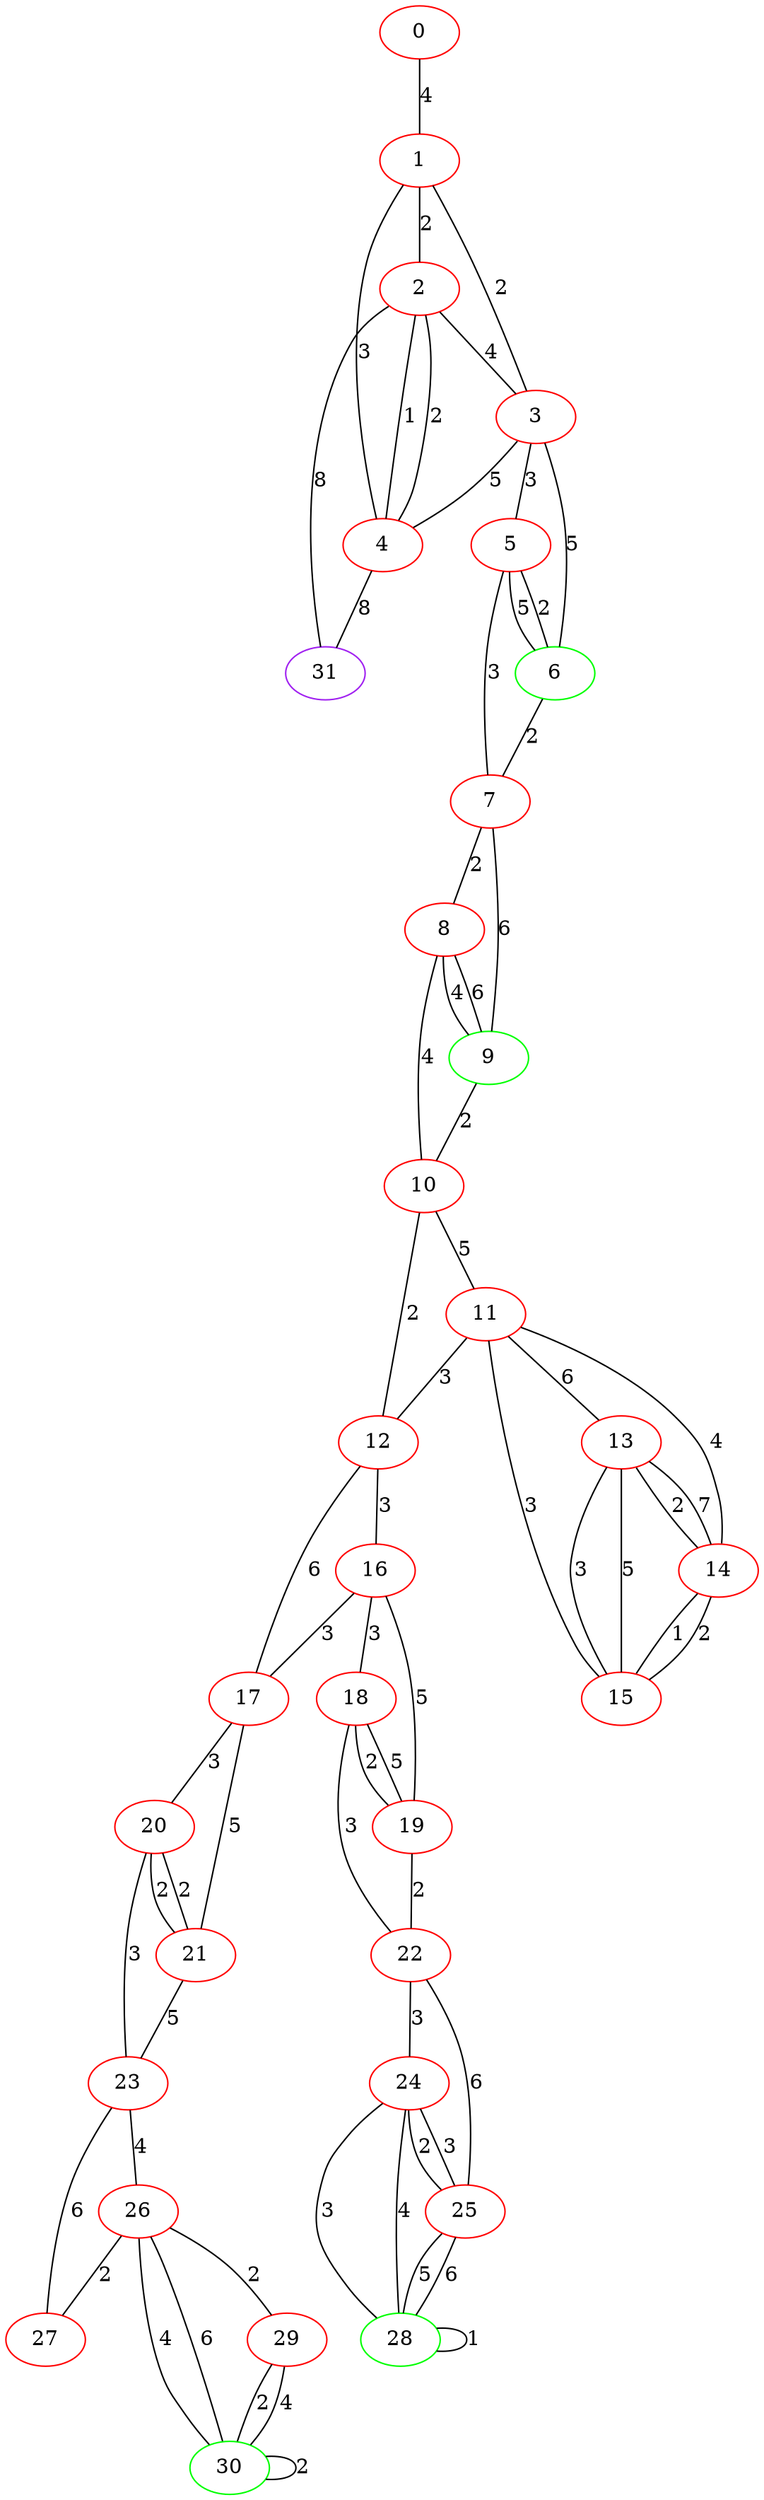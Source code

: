 graph "" {
0 [color=red, weight=1];
1 [color=red, weight=1];
2 [color=red, weight=1];
3 [color=red, weight=1];
4 [color=red, weight=1];
5 [color=red, weight=1];
6 [color=green, weight=2];
7 [color=red, weight=1];
8 [color=red, weight=1];
9 [color=green, weight=2];
10 [color=red, weight=1];
11 [color=red, weight=1];
12 [color=red, weight=1];
13 [color=red, weight=1];
14 [color=red, weight=1];
15 [color=red, weight=1];
16 [color=red, weight=1];
17 [color=red, weight=1];
18 [color=red, weight=1];
19 [color=red, weight=1];
20 [color=red, weight=1];
21 [color=red, weight=1];
22 [color=red, weight=1];
23 [color=red, weight=1];
24 [color=red, weight=1];
25 [color=red, weight=1];
26 [color=red, weight=1];
27 [color=red, weight=1];
28 [color=green, weight=2];
29 [color=red, weight=1];
30 [color=green, weight=2];
31 [color=purple, weight=4];
0 -- 1  [key=0, label=4];
1 -- 2  [key=0, label=2];
1 -- 3  [key=0, label=2];
1 -- 4  [key=0, label=3];
2 -- 3  [key=0, label=4];
2 -- 4  [key=0, label=1];
2 -- 4  [key=1, label=2];
2 -- 31  [key=0, label=8];
3 -- 4  [key=0, label=5];
3 -- 5  [key=0, label=3];
3 -- 6  [key=0, label=5];
4 -- 31  [key=0, label=8];
5 -- 6  [key=0, label=5];
5 -- 6  [key=1, label=2];
5 -- 7  [key=0, label=3];
6 -- 7  [key=0, label=2];
7 -- 8  [key=0, label=2];
7 -- 9  [key=0, label=6];
8 -- 9  [key=0, label=4];
8 -- 9  [key=1, label=6];
8 -- 10  [key=0, label=4];
9 -- 10  [key=0, label=2];
10 -- 11  [key=0, label=5];
10 -- 12  [key=0, label=2];
11 -- 12  [key=0, label=3];
11 -- 13  [key=0, label=6];
11 -- 14  [key=0, label=4];
11 -- 15  [key=0, label=3];
12 -- 16  [key=0, label=3];
12 -- 17  [key=0, label=6];
13 -- 14  [key=0, label=2];
13 -- 14  [key=1, label=7];
13 -- 15  [key=0, label=3];
13 -- 15  [key=1, label=5];
14 -- 15  [key=0, label=1];
14 -- 15  [key=1, label=2];
16 -- 17  [key=0, label=3];
16 -- 18  [key=0, label=3];
16 -- 19  [key=0, label=5];
17 -- 20  [key=0, label=3];
17 -- 21  [key=0, label=5];
18 -- 19  [key=0, label=2];
18 -- 19  [key=1, label=5];
18 -- 22  [key=0, label=3];
19 -- 22  [key=0, label=2];
20 -- 21  [key=0, label=2];
20 -- 21  [key=1, label=2];
20 -- 23  [key=0, label=3];
21 -- 23  [key=0, label=5];
22 -- 24  [key=0, label=3];
22 -- 25  [key=0, label=6];
23 -- 26  [key=0, label=4];
23 -- 27  [key=0, label=6];
24 -- 25  [key=0, label=2];
24 -- 25  [key=1, label=3];
24 -- 28  [key=0, label=3];
24 -- 28  [key=1, label=4];
25 -- 28  [key=0, label=5];
25 -- 28  [key=1, label=6];
26 -- 27  [key=0, label=2];
26 -- 29  [key=0, label=2];
26 -- 30  [key=0, label=4];
26 -- 30  [key=1, label=6];
28 -- 28  [key=0, label=1];
29 -- 30  [key=0, label=2];
29 -- 30  [key=1, label=4];
30 -- 30  [key=0, label=2];
}
